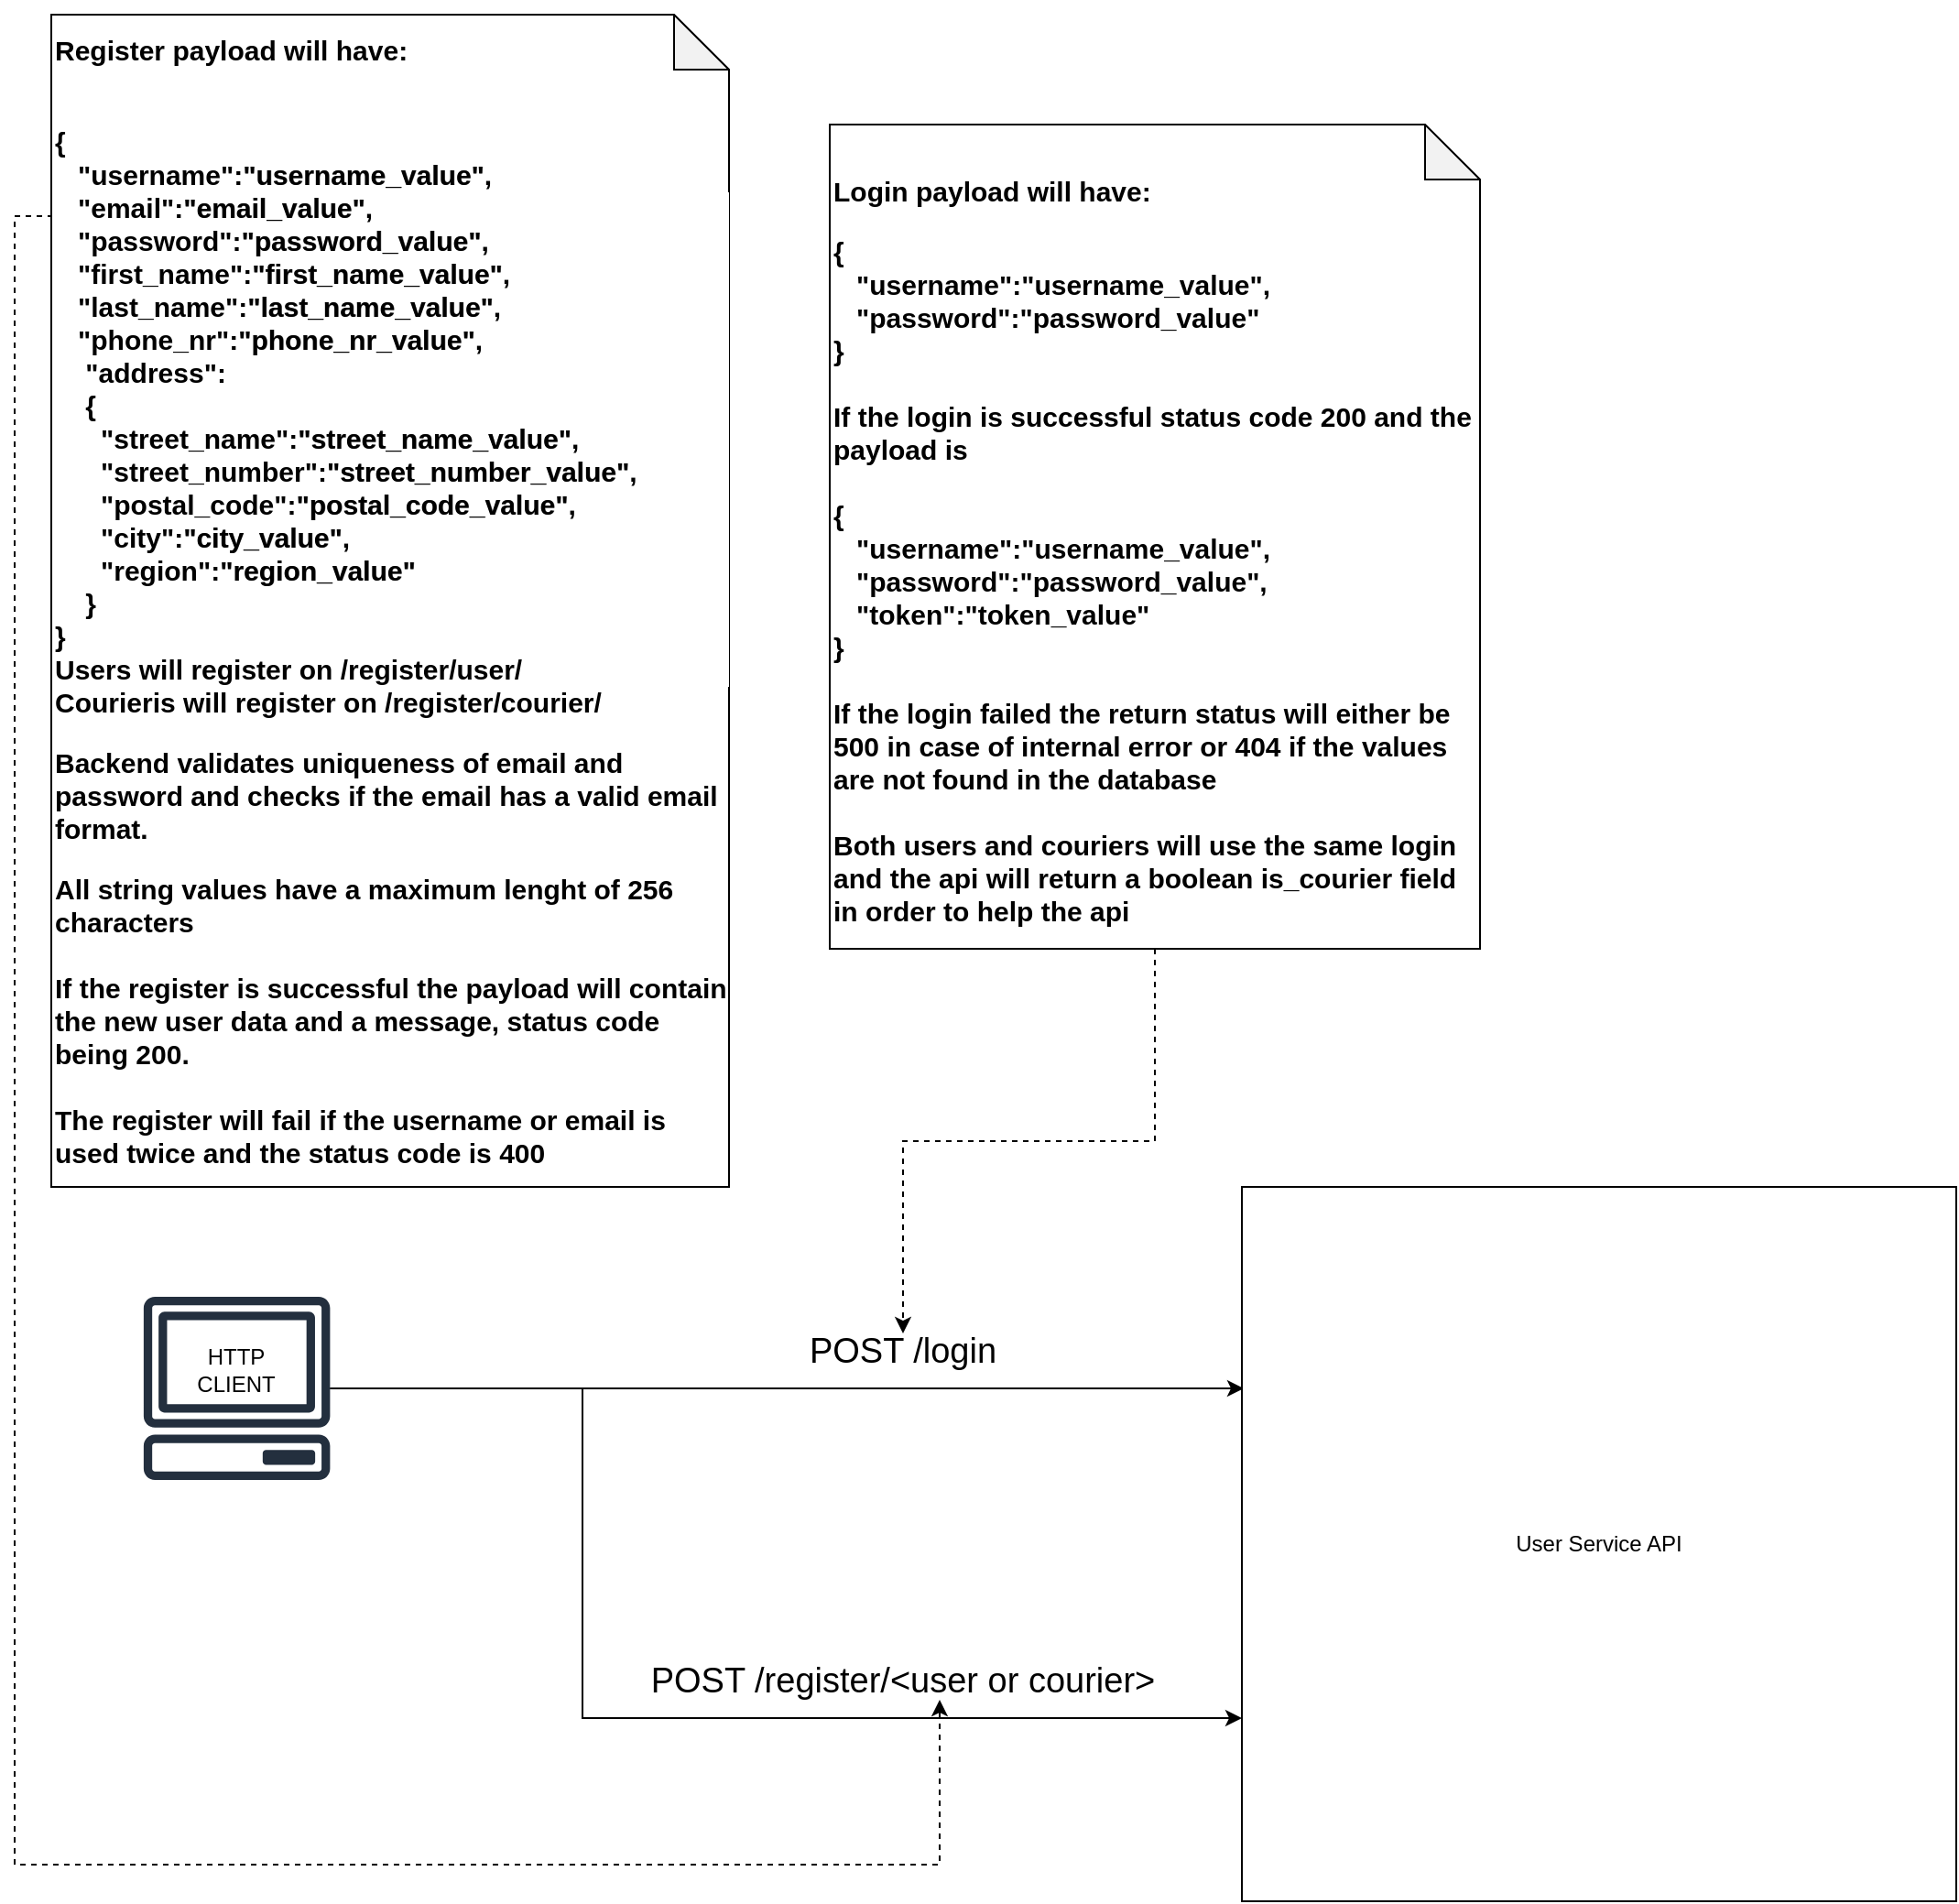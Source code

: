 <mxfile version="14.4.3" type="device"><diagram id="zmGRn-j9Pg2p49VtV2B7" name="Page-1"><mxGraphModel dx="1673" dy="1864" grid="1" gridSize="10" guides="1" tooltips="1" connect="1" arrows="1" fold="1" page="1" pageScale="1" pageWidth="1100" pageHeight="850" math="0" shadow="0"><root><mxCell id="0"/><mxCell id="1" parent="0"/><mxCell id="4DKNRNY14yHH_fg3UKhi-11" style="edgeStyle=orthogonalEdgeStyle;rounded=0;orthogonalLoop=1;jettySize=auto;html=1;fontFamily=Times New Roman;" parent="1" source="4DKNRNY14yHH_fg3UKhi-3" edge="1"><mxGeometry relative="1" as="geometry"><mxPoint x="681" y="140" as="targetPoint"/></mxGeometry></mxCell><mxCell id="4DKNRNY14yHH_fg3UKhi-14" style="edgeStyle=orthogonalEdgeStyle;rounded=0;orthogonalLoop=1;jettySize=auto;html=1;fontFamily=Times New Roman;" parent="1" source="4DKNRNY14yHH_fg3UKhi-3" edge="1"><mxGeometry relative="1" as="geometry"><mxPoint x="680" y="320" as="targetPoint"/><Array as="points"><mxPoint x="320" y="140"/><mxPoint x="320" y="320"/></Array></mxGeometry></mxCell><mxCell id="4DKNRNY14yHH_fg3UKhi-3" value="" style="outlineConnect=0;fontColor=#232F3E;gradientColor=none;fillColor=#232F3E;strokeColor=none;dashed=0;verticalLabelPosition=bottom;verticalAlign=top;align=center;html=1;fontSize=12;fontStyle=0;aspect=fixed;pointerEvents=1;shape=mxgraph.aws4.client;" parent="1" vertex="1"><mxGeometry x="80" y="90" width="102.63" height="100" as="geometry"/></mxCell><mxCell id="4DKNRNY14yHH_fg3UKhi-7" value="&lt;font style=&quot;font-size: 19px&quot;&gt;POST /login&lt;/font&gt;" style="text;html=1;strokeColor=none;fillColor=none;align=center;verticalAlign=middle;whiteSpace=wrap;rounded=0;" parent="1" vertex="1"><mxGeometry x="360" y="110" width="270" height="20" as="geometry"/></mxCell><mxCell id="4DKNRNY14yHH_fg3UKhi-15" value="&lt;font style=&quot;font-size: 19px&quot;&gt;POST /register/&amp;lt;user or courier&amp;gt;&lt;/font&gt;" style="text;html=1;strokeColor=none;fillColor=none;align=center;verticalAlign=middle;whiteSpace=wrap;rounded=0;" parent="1" vertex="1"><mxGeometry x="305" y="290" width="380" height="20" as="geometry"/></mxCell><mxCell id="4DKNRNY14yHH_fg3UKhi-16" value="HTTP CLIENT&lt;br&gt;" style="text;html=1;strokeColor=none;fillColor=none;align=center;verticalAlign=middle;whiteSpace=wrap;rounded=0;" parent="1" vertex="1"><mxGeometry x="111.32" y="120" width="40" height="20" as="geometry"/></mxCell><mxCell id="4DKNRNY14yHH_fg3UKhi-17" style="edgeStyle=orthogonalEdgeStyle;rounded=0;orthogonalLoop=1;jettySize=auto;html=1;exitX=0.5;exitY=1;exitDx=0;exitDy=0;fontFamily=Times New Roman;" parent="1" source="4DKNRNY14yHH_fg3UKhi-16" target="4DKNRNY14yHH_fg3UKhi-16" edge="1"><mxGeometry relative="1" as="geometry"/></mxCell><mxCell id="4DKNRNY14yHH_fg3UKhi-20" style="edgeStyle=orthogonalEdgeStyle;rounded=0;orthogonalLoop=1;jettySize=auto;html=1;exitX=0.5;exitY=0;exitDx=0;exitDy=0;exitPerimeter=0;fontFamily=Times New Roman;dashed=1;" parent="1" source="4DKNRNY14yHH_fg3UKhi-18" edge="1"><mxGeometry relative="1" as="geometry"><Array as="points"><mxPoint x="202" y="-500"/><mxPoint x="10" y="-500"/><mxPoint x="10" y="400"/><mxPoint x="495" y="400"/></Array><mxPoint x="515" y="310" as="targetPoint"/></mxGeometry></mxCell><mxCell id="4DKNRNY14yHH_fg3UKhi-18" value="&lt;h3 style=&quot;font-size: 15px&quot;&gt;Register payload will have:&lt;/h3&gt;&lt;div style=&quot;font-size: 14px&quot;&gt;&lt;span style=&quot;font-family: monospace ; font-size: 0px&quot;&gt;%3CmxGraphModel%3E%3Croot%3E%3CmxCell%20id%3D%220%22%2F%3E%3CmxCell%20id%3D%221%22%20parent%3D%220%22%2F%3E%3CmxCell%20id%3D%222%22%20style%3D%22edgeStyle%3DorthogonalEdgeStyle%3Brounded%3D0%3BorthogonalLoop%3D1%3BjettySize%3Dauto%3Bhtml%3D1%3BexitX%3D0%3BexitY%3D0%3BexitDx%3D259%3BexitDy%3D80%3BexitPerimeter%3D0%3BfontFamily%3DTimes%20New%20Roman%3B%22%20edge%3D%221%22%20parent%3D%221%22%3E%3CmxGeometry%20relative%3D%221%22%20as%3D%22geometry%22%3E%3CmxPoint%20x%3D%22624.5%22%20y%3D%22430%22%20as%3D%22sourcePoint%22%2F%3E%3CmxPoint%20x%3D%22495%22%20y%3D%22480%22%20as%3D%22targetPoint%22%2F%3E%3C%2FmxGeometry%3E%3C%2FmxCell%3E%3C%2Froot%3E%3C%2FmxGraphModel%3E&lt;/span&gt;&lt;/div&gt;&lt;font face=&quot;monospace&quot;&gt;&lt;span style=&quot;font-size: 0px&quot;&gt;%3CmxGraphModel%3E%3Croot%3E%3CmxCell%20id%3D%220%22%2F%3E%3CmxCell%20id%3D%221%22%20parent%3D%220%22%2F%3E%3CmxCell%20id%3D%222%22%20style%3D%22edgeStyle%3DorthogonalEdgeStyle%3Brounded%3D0%3BorthogonalLoop%3D1%3BjettySize%3Dauto%3Bhtml%3D1%3BexitX%3D0%3BexitY%3D0%3BexitDx%3D259%3BexitDy%3D80%3BexitPerimeter%3D0%3BfontFamily%3DTimes%20New%20Roman%3B%22%20edge%3D%221%22%20parent%3D%221%22%3E%3CmxGeometry%20relative%3D%221%22%20as%3D%22geometry%22%3E%3CmxPoint%20x%3D%22624.5%22%20y%3D%22430%22%20as%3D%22sourcePoint%22%2F%3E%3CmxPoint%20x%3D%22495%22%20y%3D%22480%22%20as%3D%22targetPoint%22%2F%3E%3C%2FmxGeometry%3E%3C%2FmxCell%3E%3C%2Froot%3E%3C%2FmxGraphModel&lt;/span&gt;&lt;/font&gt;&lt;font style=&quot;font-size: 15px&quot;&gt;&lt;b&gt;&lt;span style=&quot;font-style: inherit ; background-color: rgb(255 , 255 , 255) ; font-family: inherit&quot;&gt;{&amp;nbsp;&lt;br&gt;&lt;/span&gt;&lt;span class=&quot;cm-string cm-property&quot; style=&quot;font-style: inherit ; background-color: rgb(255 , 255 , 255) ; font-family: inherit ; box-sizing: inherit ; text-shadow: none&quot;&gt;&amp;nbsp; &amp;nbsp;&quot;username&quot;&lt;/span&gt;&lt;span style=&quot;font-style: inherit ; background-color: rgb(255 , 255 , 255) ; font-family: inherit&quot;&gt;:&lt;/span&gt;&lt;span class=&quot;cm-string&quot; style=&quot;font-style: inherit ; background-color: rgb(255 , 255 , 255) ; font-family: inherit ; box-sizing: inherit ; text-shadow: rgb(119 , 119 , 119) 0.015em 0.015em 0px&quot;&gt;&quot;username_value&quot;&lt;/span&gt;&lt;span style=&quot;font-style: inherit ; background-color: rgb(255 , 255 , 255) ; font-family: inherit&quot;&gt;,&lt;/span&gt;&lt;span style=&quot;font-style: inherit ; background-color: rgb(255 , 255 , 255) ; font-family: inherit&quot;&gt;&lt;br&gt;&lt;/span&gt;&lt;/b&gt;&lt;/font&gt;&lt;pre class=&quot; CodeMirror-line &quot; style=&quot;box-sizing: inherit ; padding: 0px ; border-radius: 0px ; border-width: 0px ; background: 0px 0px rgb(255 , 255 , 255) ; font-family: inherit ; margin-top: 0px ; margin-bottom: 0px ; overflow-wrap: normal ; line-height: inherit ; z-index: 2 ; position: relative ; overflow: visible ; font-size: 15px&quot;&gt;&lt;span style=&quot;box-sizing: inherit ; font-style: inherit ; padding-right: 0.1px&quot;&gt;&lt;font style=&quot;font-size: 15px&quot;&gt;&lt;b&gt;   &lt;span class=&quot;cm-string cm-property&quot; style=&quot;box-sizing: inherit ; font-style: inherit ; text-shadow: none&quot;&gt;&quot;email&quot;&lt;/span&gt;:&lt;span class=&quot;cm-string&quot; style=&quot;box-sizing: inherit ; font-style: inherit ; text-shadow: rgb(119 , 119 , 119) 0.015em 0.015em 0px&quot;&gt;&quot;email_value&quot;&lt;/span&gt;,&lt;/b&gt;&lt;/font&gt;&lt;/span&gt;&lt;/pre&gt;&lt;pre class=&quot; CodeMirror-line &quot; style=&quot;box-sizing: inherit ; padding: 0px ; border-radius: 0px ; border-width: 0px ; background: 0px 0px rgb(255 , 255 , 255) ; font-family: inherit ; margin-top: 0px ; margin-bottom: 0px ; overflow-wrap: normal ; line-height: inherit ; z-index: 2 ; position: relative ; overflow: visible ; font-size: 15px&quot;&gt;&lt;span style=&quot;box-sizing: inherit ; font-style: inherit ; padding-right: 0.1px&quot;&gt;&lt;font style=&quot;font-size: 15px&quot;&gt;&lt;b&gt;   &lt;span class=&quot;cm-string cm-property&quot; style=&quot;box-sizing: inherit ; font-style: inherit ; text-shadow: none&quot;&gt;&quot;password&quot;&lt;/span&gt;:&lt;span class=&quot;cm-string&quot; style=&quot;box-sizing: inherit ; font-style: inherit ; text-shadow: rgb(119 , 119 , 119) 0.015em 0.015em 0px&quot;&gt;&quot;password_value&quot;&lt;/span&gt;,&lt;/b&gt;&lt;/font&gt;&lt;/span&gt;&lt;/pre&gt;&lt;pre class=&quot; CodeMirror-line &quot; style=&quot;box-sizing: inherit ; padding: 0px ; border-radius: 0px ; border-width: 0px ; background: 0px 0px rgb(255 , 255 , 255) ; font-family: inherit ; margin-top: 0px ; margin-bottom: 0px ; overflow-wrap: normal ; line-height: inherit ; z-index: 2 ; position: relative ; overflow: visible ; font-size: 15px&quot;&gt;&lt;span style=&quot;box-sizing: inherit ; font-style: inherit ; padding-right: 0.1px&quot;&gt;&lt;font style=&quot;font-size: 15px&quot;&gt;&lt;b&gt;   &lt;span class=&quot;cm-string cm-property&quot; style=&quot;box-sizing: inherit ; font-style: inherit ; text-shadow: none&quot;&gt;&quot;first_name&quot;&lt;/span&gt;:&lt;span class=&quot;cm-string&quot; style=&quot;box-sizing: inherit ; font-style: inherit ; text-shadow: rgb(119 , 119 , 119) 0.015em 0.015em 0px&quot;&gt;&quot;first_name_value&quot;&lt;/span&gt;,&lt;/b&gt;&lt;/font&gt;&lt;/span&gt;&lt;/pre&gt;&lt;pre class=&quot; CodeMirror-line &quot; style=&quot;box-sizing: inherit ; padding: 0px ; border-radius: 0px ; border-width: 0px ; background: 0px 0px rgb(255 , 255 , 255) ; font-family: inherit ; margin-top: 0px ; margin-bottom: 0px ; overflow-wrap: normal ; line-height: inherit ; z-index: 2 ; position: relative ; overflow: visible ; font-size: 15px&quot;&gt;&lt;span style=&quot;box-sizing: inherit ; font-style: inherit ; padding-right: 0.1px&quot;&gt;&lt;font style=&quot;font-size: 15px&quot;&gt;&lt;b&gt;   &lt;span class=&quot;cm-string cm-property&quot; style=&quot;box-sizing: inherit ; font-style: inherit ; text-shadow: none&quot;&gt;&quot;last_name&quot;&lt;/span&gt;:&lt;span class=&quot;cm-string&quot; style=&quot;box-sizing: inherit ; font-style: inherit ; text-shadow: rgb(119 , 119 , 119) 0.015em 0.015em 0px&quot;&gt;&quot;last_name_value&quot;&lt;/span&gt;,&lt;/b&gt;&lt;/font&gt;&lt;/span&gt;&lt;/pre&gt;&lt;pre class=&quot; CodeMirror-line &quot; style=&quot;box-sizing: inherit ; padding: 0px ; border-radius: 0px ; border-width: 0px ; background: 0px 0px rgb(255 , 255 , 255) ; font-family: inherit ; margin-top: 0px ; margin-bottom: 0px ; overflow-wrap: normal ; line-height: inherit ; z-index: 2 ; position: relative ; overflow: visible ; font-size: 15px&quot;&gt;&lt;span style=&quot;box-sizing: inherit ; font-style: inherit ; padding-right: 0.1px&quot;&gt;&lt;font style=&quot;font-size: 15px&quot;&gt;&lt;b&gt;   &lt;span class=&quot;cm-string cm-property&quot; style=&quot;box-sizing: inherit ; font-style: inherit ; text-shadow: none&quot;&gt;&quot;phone_nr&quot;&lt;/span&gt;:&lt;span class=&quot;cm-string&quot; style=&quot;box-sizing: inherit ; font-style: inherit ; text-shadow: rgb(119 , 119 , 119) 0.015em 0.015em 0px&quot;&gt;&quot;phone_nr_value&quot;&lt;/span&gt;,&lt;/b&gt;&lt;/font&gt;&lt;/span&gt;&lt;/pre&gt;&lt;pre class=&quot; CodeMirror-line &quot; style=&quot;box-sizing: inherit ; padding: 0px ; border-radius: 0px ; border-width: 0px ; background: 0px 0px rgb(255 , 255 , 255) ; font-family: inherit ; margin-top: 0px ; margin-bottom: 0px ; overflow-wrap: normal ; line-height: inherit ; z-index: 2 ; position: relative ; overflow: visible ; font-size: 15px&quot;&gt;&lt;font style=&quot;font-size: 15px&quot;&gt;&lt;b&gt;    &quot;address&quot;&lt;span style=&quot;font-style: inherit ; font-family: inherit&quot;&gt;:&lt;/span&gt;&lt;/b&gt;&lt;/font&gt;&lt;/pre&gt;&lt;pre class=&quot; CodeMirror-line &quot; style=&quot;box-sizing: inherit ; padding: 0px ; border-radius: 0px ; border-width: 0px ; background: 0px 0px rgb(255 , 255 , 255) ; font-family: inherit ; margin-top: 0px ; margin-bottom: 0px ; overflow-wrap: normal ; line-height: inherit ; z-index: 2 ; position: relative ; overflow: visible ; font-size: 15px&quot;&gt;&lt;span class=&quot;CodeMirror-widget&quot; style=&quot;font-style: inherit ; font-family: inherit ; box-sizing: inherit&quot;&gt;&lt;span style=&quot;box-sizing: inherit ; font-style: inherit&quot;&gt;&lt;span style=&quot;box-sizing: inherit ; font-style: inherit&quot;&gt;&lt;font style=&quot;font-size: 15px&quot;&gt;&lt;b&gt;&amp;nbsp; &amp;nbsp; {&lt;/b&gt;&lt;/font&gt;&lt;/span&gt;&lt;/span&gt;&lt;/span&gt;&lt;/pre&gt;&lt;pre class=&quot; CodeMirror-line &quot; style=&quot;box-sizing: inherit ; padding: 0px ; border-radius: 0px ; border-width: 0px ; background: 0px 0px rgb(255 , 255 , 255) ; font-family: inherit ; margin-top: 0px ; margin-bottom: 0px ; overflow-wrap: normal ; line-height: inherit ; z-index: 2 ; position: relative ; overflow: visible ; font-size: 15px&quot;&gt;&lt;font style=&quot;font-size: 15px&quot;&gt;&lt;b&gt;&lt;span&gt;&lt;/span&gt;      &quot;street_name&quot;&lt;span style=&quot;font-style: inherit ; font-family: inherit&quot;&gt;:&lt;/span&gt;&lt;span class=&quot;cm-string&quot; style=&quot;font-style: inherit ; font-family: inherit ; box-sizing: inherit ; text-shadow: rgb(119 , 119 , 119) 0.015em 0.015em 0px&quot;&gt;&quot;street_name_value&quot;&lt;/span&gt;&lt;span style=&quot;font-style: inherit ; font-family: inherit&quot;&gt;,&lt;/span&gt;&lt;/b&gt;&lt;/font&gt;&lt;/pre&gt;&lt;pre class=&quot; CodeMirror-line &quot; style=&quot;box-sizing: inherit ; padding: 0px ; border-radius: 0px ; border-width: 0px ; background: 0px 0px rgb(255 , 255 , 255) ; font-family: inherit ; margin-top: 0px ; margin-bottom: 0px ; overflow-wrap: normal ; line-height: inherit ; z-index: 2 ; position: relative ; overflow: visible ; font-size: 15px&quot;&gt;&lt;span style=&quot;box-sizing: inherit ; font-style: inherit ; padding-right: 0.1px&quot;&gt;&lt;font style=&quot;font-size: 15px&quot;&gt;&lt;b&gt;      &lt;span class=&quot;cm-string cm-property&quot; style=&quot;box-sizing: inherit ; font-style: inherit ; text-shadow: none&quot;&gt;&quot;street_number&quot;&lt;/span&gt;:&lt;span class=&quot;cm-string&quot; style=&quot;box-sizing: inherit ; font-style: inherit ; text-shadow: rgb(119 , 119 , 119) 0.015em 0.015em 0px&quot;&gt;&quot;street_number_value&quot;&lt;/span&gt;,&lt;/b&gt;&lt;/font&gt;&lt;/span&gt;&lt;/pre&gt;&lt;pre class=&quot; CodeMirror-line &quot; style=&quot;box-sizing: inherit ; padding: 0px ; border-radius: 0px ; border-width: 0px ; background: 0px 0px rgb(255 , 255 , 255) ; font-family: inherit ; margin-top: 0px ; margin-bottom: 0px ; overflow-wrap: normal ; line-height: inherit ; z-index: 2 ; position: relative ; overflow: visible ; font-size: 15px&quot;&gt;&lt;span style=&quot;box-sizing: inherit ; font-style: inherit ; padding-right: 0.1px&quot;&gt;&lt;font style=&quot;font-size: 15px&quot;&gt;&lt;b&gt;      &lt;span class=&quot;cm-string cm-property&quot; style=&quot;box-sizing: inherit ; font-style: inherit ; text-shadow: none&quot;&gt;&quot;postal_code&quot;&lt;/span&gt;:&lt;span class=&quot;cm-string&quot; style=&quot;box-sizing: inherit ; font-style: inherit ; text-shadow: rgb(119 , 119 , 119) 0.015em 0.015em 0px&quot;&gt;&quot;postal_code_value&quot;&lt;/span&gt;,&lt;/b&gt;&lt;/font&gt;&lt;/span&gt;&lt;/pre&gt;&lt;pre class=&quot; CodeMirror-line &quot; style=&quot;box-sizing: inherit ; padding: 0px ; border-radius: 0px ; border-width: 0px ; background: 0px 0px rgb(255 , 255 , 255) ; font-family: inherit ; margin-top: 0px ; margin-bottom: 0px ; overflow-wrap: normal ; line-height: inherit ; z-index: 2 ; position: relative ; overflow: visible ; font-size: 15px&quot;&gt;&lt;span style=&quot;box-sizing: inherit ; font-style: inherit ; padding-right: 0.1px&quot;&gt;&lt;font style=&quot;font-size: 15px&quot;&gt;&lt;b&gt;      &lt;span class=&quot;cm-string cm-property&quot; style=&quot;box-sizing: inherit ; font-style: inherit ; text-shadow: none&quot;&gt;&quot;city&quot;&lt;/span&gt;:&lt;span class=&quot;cm-string&quot; style=&quot;box-sizing: inherit ; font-style: inherit ; text-shadow: rgb(119 , 119 , 119) 0.015em 0.015em 0px&quot;&gt;&quot;city_value&quot;&lt;/span&gt;,&lt;/b&gt;&lt;/font&gt;&lt;/span&gt;&lt;/pre&gt;&lt;pre class=&quot; CodeMirror-line &quot; style=&quot;box-sizing: inherit ; padding: 0px ; border-radius: 0px ; border-width: 0px ; background: 0px 0px rgb(255 , 255 , 255) ; font-family: inherit ; margin-top: 0px ; margin-bottom: 0px ; overflow-wrap: normal ; line-height: inherit ; z-index: 2 ; position: relative ; overflow: visible ; font-size: 15px&quot;&gt;&lt;span style=&quot;box-sizing: inherit ; font-style: inherit ; padding-right: 0.1px&quot;&gt;&lt;font style=&quot;font-size: 15px&quot;&gt;&lt;b&gt;      &lt;span class=&quot;cm-string cm-property&quot; style=&quot;box-sizing: inherit ; font-style: inherit ; text-shadow: none&quot;&gt;&quot;region&quot;&lt;/span&gt;:&lt;span class=&quot;cm-string&quot; style=&quot;box-sizing: inherit ; font-style: inherit ; text-shadow: rgb(119 , 119 , 119) 0.015em 0.015em 0px&quot;&gt;&quot;region_value&quot;&lt;/span&gt;&lt;/b&gt;&lt;/font&gt;&lt;/span&gt;&lt;/pre&gt;&lt;pre class=&quot; CodeMirror-line &quot; style=&quot;box-sizing: inherit ; padding: 0px ; border-radius: 0px ; border-width: 0px ; background: 0px 0px rgb(255 , 255 , 255) ; font-family: inherit ; margin-top: 0px ; margin-bottom: 0px ; overflow-wrap: normal ; line-height: inherit ; z-index: 2 ; position: relative ; overflow: visible ; font-size: 15px&quot;&gt;&lt;span style=&quot;box-sizing: inherit ; font-style: inherit ; padding-right: 0.1px&quot;&gt;&lt;font style=&quot;font-size: 15px&quot;&gt;&lt;b&gt;    }&lt;/b&gt;&lt;/font&gt;&lt;/span&gt;&lt;/pre&gt;&lt;pre class=&quot; CodeMirror-line &quot; style=&quot;box-sizing: inherit ; padding: 0px ; border-radius: 0px ; border-width: 0px ; background: 0px 0px rgb(255 , 255 , 255) ; font-family: inherit ; margin-top: 0px ; margin-bottom: 0px ; overflow-wrap: normal ; line-height: inherit ; z-index: 2 ; position: relative ; overflow: visible ; font-size: 15px&quot;&gt;&lt;span style=&quot;box-sizing: inherit ; font-style: inherit ; padding-right: 0.1px&quot;&gt;&lt;font style=&quot;font-size: 15px&quot;&gt;&lt;b&gt;}&lt;/b&gt;&lt;/font&gt;&lt;/span&gt;&lt;/pre&gt;&lt;h3 style=&quot;box-sizing: inherit ; padding: 0px ; border-radius: 0px ; border-width: 0px ; background: 0px 0px rgb(255 , 255 , 255) ; font-family: inherit ; margin-top: 0px ; margin-bottom: 0px ; overflow-wrap: normal ; line-height: inherit ; z-index: 2 ; position: relative ; overflow: visible ; font-size: 15px&quot;&gt;Users will register on&amp;nbsp;/register/user/&lt;/h3&gt;&lt;div style=&quot;font-size: 15px&quot;&gt;&lt;b&gt;Courieris will register on /register/courier/&lt;/b&gt;&lt;/div&gt;&lt;h3 style=&quot;font-size: 15px&quot;&gt;Backend validates uniqueness of email and password and checks if the email has a valid email format.&lt;/h3&gt;&lt;div style=&quot;font-size: 15px&quot;&gt;&lt;b&gt;All string values have a maximum lenght of 256 characters&lt;/b&gt;&lt;/div&gt;&lt;div style=&quot;font-size: 15px&quot;&gt;&lt;b&gt;&lt;br&gt;&lt;/b&gt;&lt;/div&gt;&lt;div style=&quot;font-size: 15px&quot;&gt;&lt;b&gt;If the register is successful the payload will contain the new user data and a message, status code being 200.&lt;/b&gt;&lt;/div&gt;&lt;div style=&quot;font-size: 15px&quot;&gt;&lt;b&gt;&lt;br&gt;&lt;/b&gt;&lt;/div&gt;&lt;div style=&quot;font-size: 15px&quot;&gt;&lt;b&gt;The register will fail if the username or email is used twice and the status code is 400&lt;/b&gt;&lt;/div&gt;&lt;div&gt;&lt;br&gt;&lt;/div&gt;" style="shape=note;whiteSpace=wrap;html=1;backgroundOutline=1;darkOpacity=0.05;strokeWidth=1;align=left;" parent="1" vertex="1"><mxGeometry x="30" y="-610" width="370" height="640" as="geometry"/></mxCell><mxCell id="4DKNRNY14yHH_fg3UKhi-22" style="edgeStyle=orthogonalEdgeStyle;rounded=0;orthogonalLoop=1;jettySize=auto;html=1;entryX=0.5;entryY=0;entryDx=0;entryDy=0;dashed=1;strokeColor=#000000;fontFamily=Times New Roman;" parent="1" source="4DKNRNY14yHH_fg3UKhi-21" target="4DKNRNY14yHH_fg3UKhi-7" edge="1"><mxGeometry relative="1" as="geometry"/></mxCell><mxCell id="4DKNRNY14yHH_fg3UKhi-21" value="&lt;h3 style=&quot;font-size: 15px&quot;&gt;&lt;span&gt;Login payload will have:&lt;/span&gt;&lt;br&gt;&lt;/h3&gt;&lt;div&gt;&lt;div style=&quot;font-size: 15px&quot;&gt;&lt;font style=&quot;font-size: 15px&quot;&gt;&lt;b&gt;{&lt;/b&gt;&lt;/font&gt;&lt;/div&gt;&lt;div style=&quot;font-size: 15px&quot;&gt;&lt;font style=&quot;font-size: 15px&quot;&gt;&lt;b&gt;&amp;nbsp; &amp;nbsp;&quot;username&quot;:&quot;username_value&quot;,&lt;/b&gt;&lt;/font&gt;&lt;/div&gt;&lt;div style=&quot;font-size: 15px&quot;&gt;&lt;font style=&quot;font-size: 15px&quot;&gt;&lt;b&gt;&amp;nbsp; &amp;nbsp;&quot;password&quot;:&quot;password_value&quot;&lt;/b&gt;&lt;/font&gt;&lt;/div&gt;&lt;div style=&quot;font-size: 15px&quot;&gt;&lt;font style=&quot;font-size: 15px&quot;&gt;&lt;b&gt;}&lt;/b&gt;&lt;/font&gt;&lt;/div&gt;&lt;div style=&quot;font-size: 15px&quot;&gt;&lt;font style=&quot;font-size: 15px&quot;&gt;&lt;b&gt;&lt;br&gt;&lt;/b&gt;&lt;/font&gt;&lt;/div&gt;&lt;div style=&quot;font-size: 15px&quot;&gt;&lt;b&gt;If the login is successful status code 200 and the payload is&amp;nbsp;&lt;/b&gt;&lt;/div&gt;&lt;div style=&quot;font-size: 15px&quot;&gt;&lt;b&gt;&lt;br&gt;&lt;/b&gt;&lt;/div&gt;&lt;div&gt;&lt;div&gt;&lt;span style=&quot;font-size: 15px&quot;&gt;&lt;b&gt;{&lt;/b&gt;&lt;/span&gt;&lt;/div&gt;&lt;div&gt;&lt;span style=&quot;font-size: 15px&quot;&gt;&lt;b&gt;&amp;nbsp; &amp;nbsp;&quot;username&quot;:&quot;username_value&quot;,&lt;/b&gt;&lt;/span&gt;&lt;/div&gt;&lt;div&gt;&lt;span style=&quot;font-size: 15px&quot;&gt;&lt;b&gt;&amp;nbsp; &amp;nbsp;&quot;password&quot;:&quot;password_value&quot;,&lt;/b&gt;&lt;/span&gt;&lt;/div&gt;&lt;div&gt;&lt;span style=&quot;font-size: 15px&quot;&gt;&lt;b&gt;&amp;nbsp; &amp;nbsp;&quot;token&quot;:&quot;token_value&quot;&lt;/b&gt;&lt;/span&gt;&lt;/div&gt;&lt;div&gt;&lt;span style=&quot;font-size: 15px&quot;&gt;&lt;b&gt;}&lt;/b&gt;&lt;/span&gt;&lt;/div&gt;&lt;/div&gt;&lt;/div&gt;&lt;div&gt;&lt;span style=&quot;font-size: 15px&quot;&gt;&lt;b&gt;&lt;br&gt;&lt;/b&gt;&lt;/span&gt;&lt;/div&gt;&lt;div&gt;&lt;span style=&quot;font-size: 15px&quot;&gt;&lt;b&gt;If the login failed the return status will either be 500 in case of internal error or 404 if the values are not found in the database&lt;/b&gt;&lt;/span&gt;&lt;/div&gt;&lt;div&gt;&lt;span style=&quot;font-size: 15px&quot;&gt;&lt;b&gt;&lt;br&gt;&lt;/b&gt;&lt;/span&gt;&lt;/div&gt;&lt;div&gt;&lt;span style=&quot;font-size: 15px&quot;&gt;&lt;b&gt;Both users and couriers will use the same login and the api will return a boolean is_courier field in order to help the api&lt;/b&gt;&lt;/span&gt;&lt;/div&gt;" style="shape=note;whiteSpace=wrap;html=1;backgroundOutline=1;darkOpacity=0.05;strokeWidth=1;align=left;" parent="1" vertex="1"><mxGeometry x="455" y="-550" width="355" height="450" as="geometry"/></mxCell><mxCell id="4DKNRNY14yHH_fg3UKhi-23" value="User Service API" style="whiteSpace=wrap;html=1;aspect=fixed;strokeWidth=1;" parent="1" vertex="1"><mxGeometry x="680" y="30" width="390" height="390" as="geometry"/></mxCell></root></mxGraphModel></diagram></mxfile>